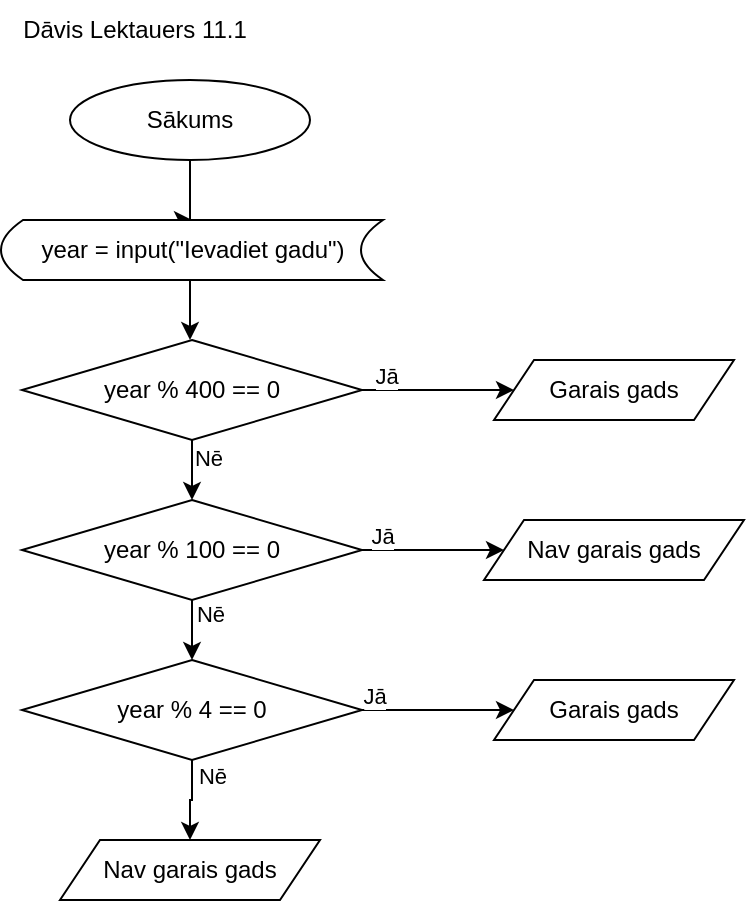 <mxfile version="22.0.4" type="device">
  <diagram name="Page-1" id="WapshpYxWD-JxR8dck_9">
    <mxGraphModel dx="778" dy="419" grid="1" gridSize="10" guides="1" tooltips="1" connect="1" arrows="1" fold="1" page="1" pageScale="1" pageWidth="827" pageHeight="1450" math="0" shadow="0">
      <root>
        <mxCell id="0" />
        <mxCell id="1" parent="0" />
        <mxCell id="cmy7u_Me6npO2hH-PfEE-6" style="edgeStyle=orthogonalEdgeStyle;rounded=0;orthogonalLoop=1;jettySize=auto;html=1;exitX=0.5;exitY=1;exitDx=0;exitDy=0;entryX=0.5;entryY=0;entryDx=0;entryDy=0;" edge="1" parent="1" source="cmy7u_Me6npO2hH-PfEE-1" target="cmy7u_Me6npO2hH-PfEE-40">
          <mxGeometry relative="1" as="geometry">
            <mxPoint x="103" y="120" as="targetPoint" />
            <Array as="points">
              <mxPoint x="103" y="120" />
            </Array>
          </mxGeometry>
        </mxCell>
        <mxCell id="cmy7u_Me6npO2hH-PfEE-1" value="Sākums" style="ellipse;whiteSpace=wrap;html=1;" vertex="1" parent="1">
          <mxGeometry x="43" y="50" width="120" height="40" as="geometry" />
        </mxCell>
        <mxCell id="cmy7u_Me6npO2hH-PfEE-2" value="Dāvis Lektauers 11.1" style="text;html=1;align=center;verticalAlign=middle;resizable=0;points=[];autosize=1;strokeColor=none;fillColor=none;" vertex="1" parent="1">
          <mxGeometry x="10" y="10" width="130" height="30" as="geometry" />
        </mxCell>
        <mxCell id="cmy7u_Me6npO2hH-PfEE-27" style="edgeStyle=orthogonalEdgeStyle;rounded=0;orthogonalLoop=1;jettySize=auto;html=1;exitX=1;exitY=0.5;exitDx=0;exitDy=0;entryX=0;entryY=0.5;entryDx=0;entryDy=0;" edge="1" parent="1" source="cmy7u_Me6npO2hH-PfEE-4" target="cmy7u_Me6npO2hH-PfEE-16">
          <mxGeometry relative="1" as="geometry" />
        </mxCell>
        <mxCell id="cmy7u_Me6npO2hH-PfEE-29" style="edgeStyle=orthogonalEdgeStyle;rounded=0;orthogonalLoop=1;jettySize=auto;html=1;exitX=0.5;exitY=1;exitDx=0;exitDy=0;entryX=0.5;entryY=0;entryDx=0;entryDy=0;" edge="1" parent="1" source="cmy7u_Me6npO2hH-PfEE-4" target="cmy7u_Me6npO2hH-PfEE-18">
          <mxGeometry relative="1" as="geometry" />
        </mxCell>
        <mxCell id="cmy7u_Me6npO2hH-PfEE-4" value="&lt;div&gt;year % 400 == 0&lt;br&gt;&lt;/div&gt;" style="rhombus;whiteSpace=wrap;html=1;" vertex="1" parent="1">
          <mxGeometry x="19" y="180" width="170" height="50" as="geometry" />
        </mxCell>
        <mxCell id="cmy7u_Me6npO2hH-PfEE-7" style="edgeStyle=orthogonalEdgeStyle;rounded=0;orthogonalLoop=1;jettySize=auto;html=1;entryX=0.5;entryY=0;entryDx=0;entryDy=0;" edge="1" parent="1">
          <mxGeometry relative="1" as="geometry">
            <mxPoint x="100" y="150" as="sourcePoint" />
            <mxPoint x="103" y="180" as="targetPoint" />
          </mxGeometry>
        </mxCell>
        <mxCell id="cmy7u_Me6npO2hH-PfEE-16" value="Garais gads" style="shape=parallelogram;perimeter=parallelogramPerimeter;whiteSpace=wrap;html=1;fixedSize=1;" vertex="1" parent="1">
          <mxGeometry x="255" y="190" width="120" height="30" as="geometry" />
        </mxCell>
        <mxCell id="cmy7u_Me6npO2hH-PfEE-17" value="Nav garais gads" style="shape=parallelogram;perimeter=parallelogramPerimeter;whiteSpace=wrap;html=1;fixedSize=1;" vertex="1" parent="1">
          <mxGeometry x="250" y="270" width="130" height="30" as="geometry" />
        </mxCell>
        <mxCell id="cmy7u_Me6npO2hH-PfEE-28" style="edgeStyle=orthogonalEdgeStyle;rounded=0;orthogonalLoop=1;jettySize=auto;html=1;exitX=1;exitY=0.5;exitDx=0;exitDy=0;entryX=0;entryY=0.5;entryDx=0;entryDy=0;" edge="1" parent="1" source="cmy7u_Me6npO2hH-PfEE-18" target="cmy7u_Me6npO2hH-PfEE-17">
          <mxGeometry relative="1" as="geometry" />
        </mxCell>
        <mxCell id="cmy7u_Me6npO2hH-PfEE-30" style="edgeStyle=orthogonalEdgeStyle;rounded=0;orthogonalLoop=1;jettySize=auto;html=1;exitX=0.5;exitY=1;exitDx=0;exitDy=0;entryX=0.5;entryY=0;entryDx=0;entryDy=0;" edge="1" parent="1" source="cmy7u_Me6npO2hH-PfEE-18" target="cmy7u_Me6npO2hH-PfEE-19">
          <mxGeometry relative="1" as="geometry" />
        </mxCell>
        <mxCell id="cmy7u_Me6npO2hH-PfEE-18" value="&lt;div&gt;year % 100 == 0&lt;br&gt;&lt;/div&gt;" style="rhombus;whiteSpace=wrap;html=1;" vertex="1" parent="1">
          <mxGeometry x="19" y="260" width="170" height="50" as="geometry" />
        </mxCell>
        <mxCell id="cmy7u_Me6npO2hH-PfEE-26" style="edgeStyle=orthogonalEdgeStyle;rounded=0;orthogonalLoop=1;jettySize=auto;html=1;exitX=1;exitY=0.5;exitDx=0;exitDy=0;entryX=0;entryY=0.5;entryDx=0;entryDy=0;" edge="1" parent="1" source="cmy7u_Me6npO2hH-PfEE-19" target="cmy7u_Me6npO2hH-PfEE-23">
          <mxGeometry relative="1" as="geometry" />
        </mxCell>
        <mxCell id="cmy7u_Me6npO2hH-PfEE-32" value="Jā" style="edgeLabel;html=1;align=center;verticalAlign=middle;resizable=0;points=[];" vertex="1" connectable="0" parent="cmy7u_Me6npO2hH-PfEE-26">
          <mxGeometry x="-0.21" y="-2" relative="1" as="geometry">
            <mxPoint x="-24" y="-9" as="offset" />
          </mxGeometry>
        </mxCell>
        <mxCell id="cmy7u_Me6npO2hH-PfEE-33" value="Jā" style="edgeLabel;html=1;align=center;verticalAlign=middle;resizable=0;points=[];" vertex="1" connectable="0" parent="cmy7u_Me6npO2hH-PfEE-26">
          <mxGeometry x="-0.21" y="-2" relative="1" as="geometry">
            <mxPoint x="-20" y="-89" as="offset" />
          </mxGeometry>
        </mxCell>
        <mxCell id="cmy7u_Me6npO2hH-PfEE-34" value="Jā" style="edgeLabel;html=1;align=center;verticalAlign=middle;resizable=0;points=[];" vertex="1" connectable="0" parent="cmy7u_Me6npO2hH-PfEE-26">
          <mxGeometry x="-0.21" y="-2" relative="1" as="geometry">
            <mxPoint x="-18" y="-169" as="offset" />
          </mxGeometry>
        </mxCell>
        <mxCell id="cmy7u_Me6npO2hH-PfEE-35" value="Nē" style="edgeLabel;html=1;align=center;verticalAlign=middle;resizable=0;points=[];" vertex="1" connectable="0" parent="cmy7u_Me6npO2hH-PfEE-26">
          <mxGeometry x="-0.21" y="-2" relative="1" as="geometry">
            <mxPoint x="-107" y="-128" as="offset" />
          </mxGeometry>
        </mxCell>
        <mxCell id="cmy7u_Me6npO2hH-PfEE-36" value="Nē" style="edgeLabel;html=1;align=center;verticalAlign=middle;resizable=0;points=[];" vertex="1" connectable="0" parent="cmy7u_Me6npO2hH-PfEE-26">
          <mxGeometry x="-0.21" y="-2" relative="1" as="geometry">
            <mxPoint x="-106" y="-50" as="offset" />
          </mxGeometry>
        </mxCell>
        <mxCell id="cmy7u_Me6npO2hH-PfEE-31" style="edgeStyle=orthogonalEdgeStyle;rounded=0;orthogonalLoop=1;jettySize=auto;html=1;exitX=0.5;exitY=1;exitDx=0;exitDy=0;entryX=0.5;entryY=0;entryDx=0;entryDy=0;" edge="1" parent="1" source="cmy7u_Me6npO2hH-PfEE-19" target="cmy7u_Me6npO2hH-PfEE-21">
          <mxGeometry relative="1" as="geometry" />
        </mxCell>
        <mxCell id="cmy7u_Me6npO2hH-PfEE-38" value="Nē" style="edgeLabel;html=1;align=center;verticalAlign=middle;resizable=0;points=[];" vertex="1" connectable="0" parent="cmy7u_Me6npO2hH-PfEE-31">
          <mxGeometry x="-0.101" y="-1" relative="1" as="geometry">
            <mxPoint x="11" y="-11" as="offset" />
          </mxGeometry>
        </mxCell>
        <mxCell id="cmy7u_Me6npO2hH-PfEE-19" value="&lt;div&gt;year % 4 == 0&lt;br&gt;&lt;/div&gt;" style="rhombus;whiteSpace=wrap;html=1;" vertex="1" parent="1">
          <mxGeometry x="19" y="340" width="170" height="50" as="geometry" />
        </mxCell>
        <mxCell id="cmy7u_Me6npO2hH-PfEE-21" value="Nav garais gads" style="shape=parallelogram;perimeter=parallelogramPerimeter;whiteSpace=wrap;html=1;fixedSize=1;" vertex="1" parent="1">
          <mxGeometry x="38" y="430" width="130" height="30" as="geometry" />
        </mxCell>
        <mxCell id="cmy7u_Me6npO2hH-PfEE-23" value="Garais gads" style="shape=parallelogram;perimeter=parallelogramPerimeter;whiteSpace=wrap;html=1;fixedSize=1;" vertex="1" parent="1">
          <mxGeometry x="255" y="350" width="120" height="30" as="geometry" />
        </mxCell>
        <mxCell id="cmy7u_Me6npO2hH-PfEE-40" value="year = input(&quot;Ievadiet gadu&quot;)" style="shape=dataStorage;whiteSpace=wrap;html=1;fixedSize=1;size=11.0;" vertex="1" parent="1">
          <mxGeometry x="8.5" y="120" width="191" height="30" as="geometry" />
        </mxCell>
      </root>
    </mxGraphModel>
  </diagram>
</mxfile>
